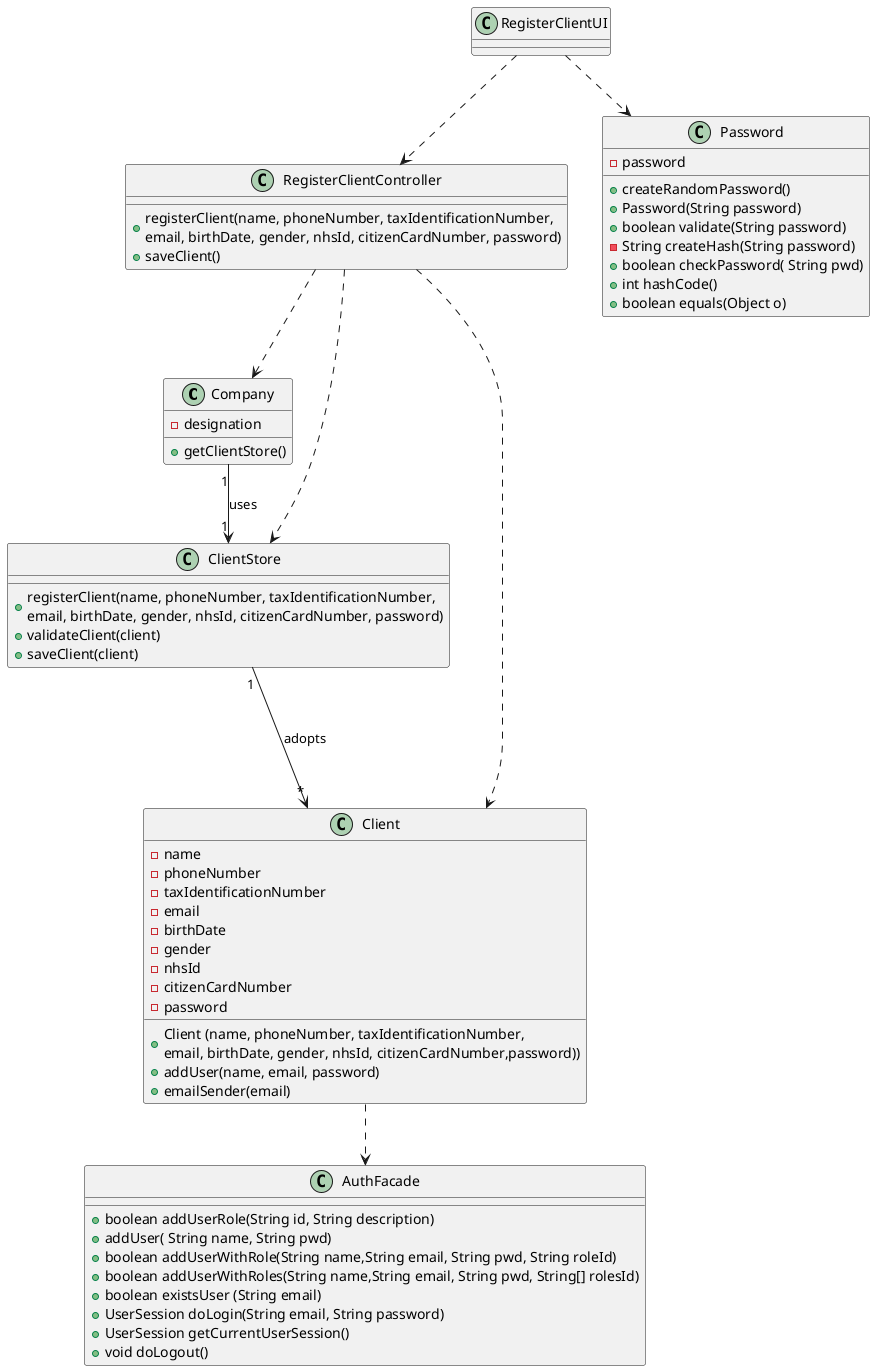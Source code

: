 @startuml


class Company{
  - designation
  + getClientStore()
  }
class RegisterClientUI{}

class RegisterClientController{
    + registerClient(name, phoneNumber, taxIdentificationNumber,\nemail, birthDate, gender, nhsId, citizenCardNumber, password)
    + saveClient()
}

class ClientStore{
    + registerClient(name, phoneNumber, taxIdentificationNumber,\nemail, birthDate, gender, nhsId, citizenCardNumber, password)
    + validateClient(client)
    + saveClient(client)
}


class Client{
  - name
  - phoneNumber
  -  taxIdentificationNumber
  -  email
  -  birthDate
  -  gender
  -  nhsId
  -  citizenCardNumber
  -  password
  + Client (name, phoneNumber, taxIdentificationNumber,\nemail, birthDate, gender, nhsId, citizenCardNumber,password))
  + addUser(name, email, password)
  + emailSender(email)
}

class AuthFacade{
   + boolean addUserRole(String id, String description)
   +addUser( String name, String pwd)
   + boolean addUserWithRole(String name,String email, String pwd, String roleId)
   + boolean addUserWithRoles(String name,String email, String pwd, String[] rolesId)
   + boolean existsUser (String email)
   + UserSession doLogin(String email, String password)
   + UserSession getCurrentUserSession()
   + void doLogout()
  }


class Password{
  -  password
  +createRandomPassword()
  + Password(String password)
  + boolean validate(String password)
  - String createHash(String password)
  + boolean checkPassword( String pwd)
  + int hashCode()
  + boolean equals(Object o)

  }



RegisterClientUI ..> RegisterClientController
RegisterClientUI ..> Password
RegisterClientController ..> Company
RegisterClientController ...> ClientStore
RegisterClientController ....> Client
Company "1" --> "1" ClientStore : uses
ClientStore "1" ---> "*" Client: adopts
Client..> AuthFacade





@enduml